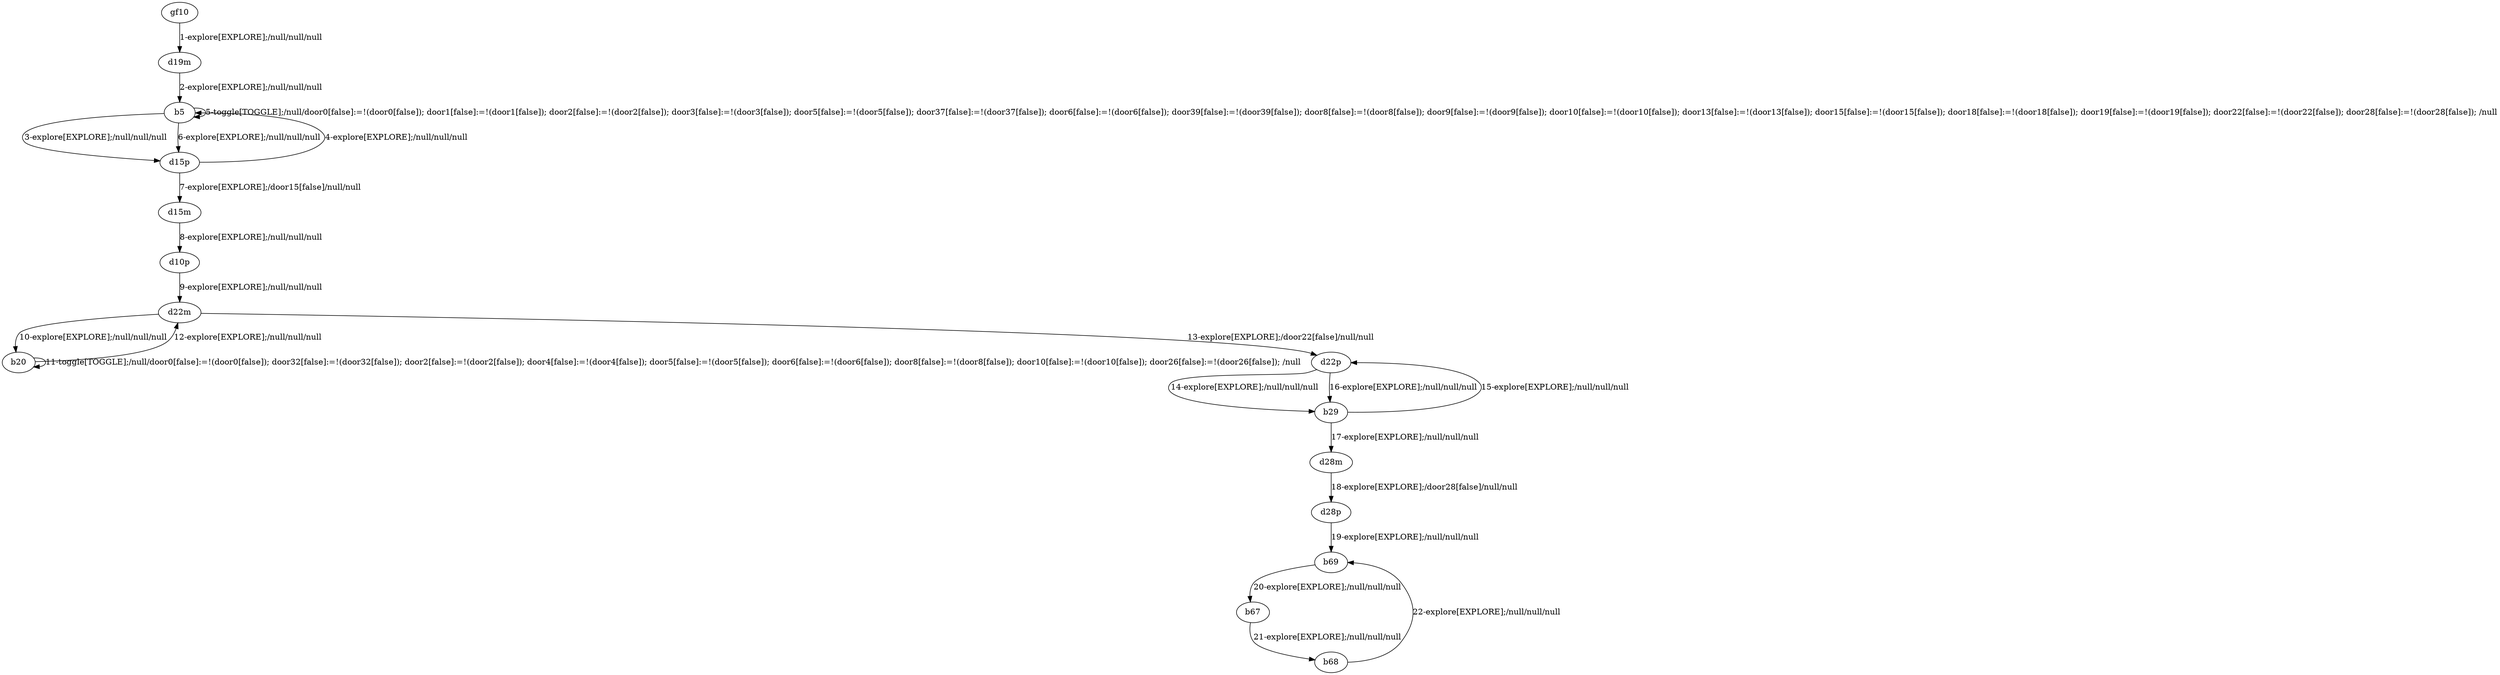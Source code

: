 # Total number of goals covered by this test: 8
# b67 --> b68
# d28p --> b69
# b29 --> d22p
# b68 --> b69
# d28m --> d28p
# b29 --> d28m
# b69 --> b67
# d22p --> b29

digraph g {
"gf10" -> "d19m" [label = "1-explore[EXPLORE];/null/null/null"];
"d19m" -> "b5" [label = "2-explore[EXPLORE];/null/null/null"];
"b5" -> "d15p" [label = "3-explore[EXPLORE];/null/null/null"];
"d15p" -> "b5" [label = "4-explore[EXPLORE];/null/null/null"];
"b5" -> "b5" [label = "5-toggle[TOGGLE];/null/door0[false]:=!(door0[false]); door1[false]:=!(door1[false]); door2[false]:=!(door2[false]); door3[false]:=!(door3[false]); door5[false]:=!(door5[false]); door37[false]:=!(door37[false]); door6[false]:=!(door6[false]); door39[false]:=!(door39[false]); door8[false]:=!(door8[false]); door9[false]:=!(door9[false]); door10[false]:=!(door10[false]); door13[false]:=!(door13[false]); door15[false]:=!(door15[false]); door18[false]:=!(door18[false]); door19[false]:=!(door19[false]); door22[false]:=!(door22[false]); door28[false]:=!(door28[false]); /null"];
"b5" -> "d15p" [label = "6-explore[EXPLORE];/null/null/null"];
"d15p" -> "d15m" [label = "7-explore[EXPLORE];/door15[false]/null/null"];
"d15m" -> "d10p" [label = "8-explore[EXPLORE];/null/null/null"];
"d10p" -> "d22m" [label = "9-explore[EXPLORE];/null/null/null"];
"d22m" -> "b20" [label = "10-explore[EXPLORE];/null/null/null"];
"b20" -> "b20" [label = "11-toggle[TOGGLE];/null/door0[false]:=!(door0[false]); door32[false]:=!(door32[false]); door2[false]:=!(door2[false]); door4[false]:=!(door4[false]); door5[false]:=!(door5[false]); door6[false]:=!(door6[false]); door8[false]:=!(door8[false]); door10[false]:=!(door10[false]); door26[false]:=!(door26[false]); /null"];
"b20" -> "d22m" [label = "12-explore[EXPLORE];/null/null/null"];
"d22m" -> "d22p" [label = "13-explore[EXPLORE];/door22[false]/null/null"];
"d22p" -> "b29" [label = "14-explore[EXPLORE];/null/null/null"];
"b29" -> "d22p" [label = "15-explore[EXPLORE];/null/null/null"];
"d22p" -> "b29" [label = "16-explore[EXPLORE];/null/null/null"];
"b29" -> "d28m" [label = "17-explore[EXPLORE];/null/null/null"];
"d28m" -> "d28p" [label = "18-explore[EXPLORE];/door28[false]/null/null"];
"d28p" -> "b69" [label = "19-explore[EXPLORE];/null/null/null"];
"b69" -> "b67" [label = "20-explore[EXPLORE];/null/null/null"];
"b67" -> "b68" [label = "21-explore[EXPLORE];/null/null/null"];
"b68" -> "b69" [label = "22-explore[EXPLORE];/null/null/null"];
}